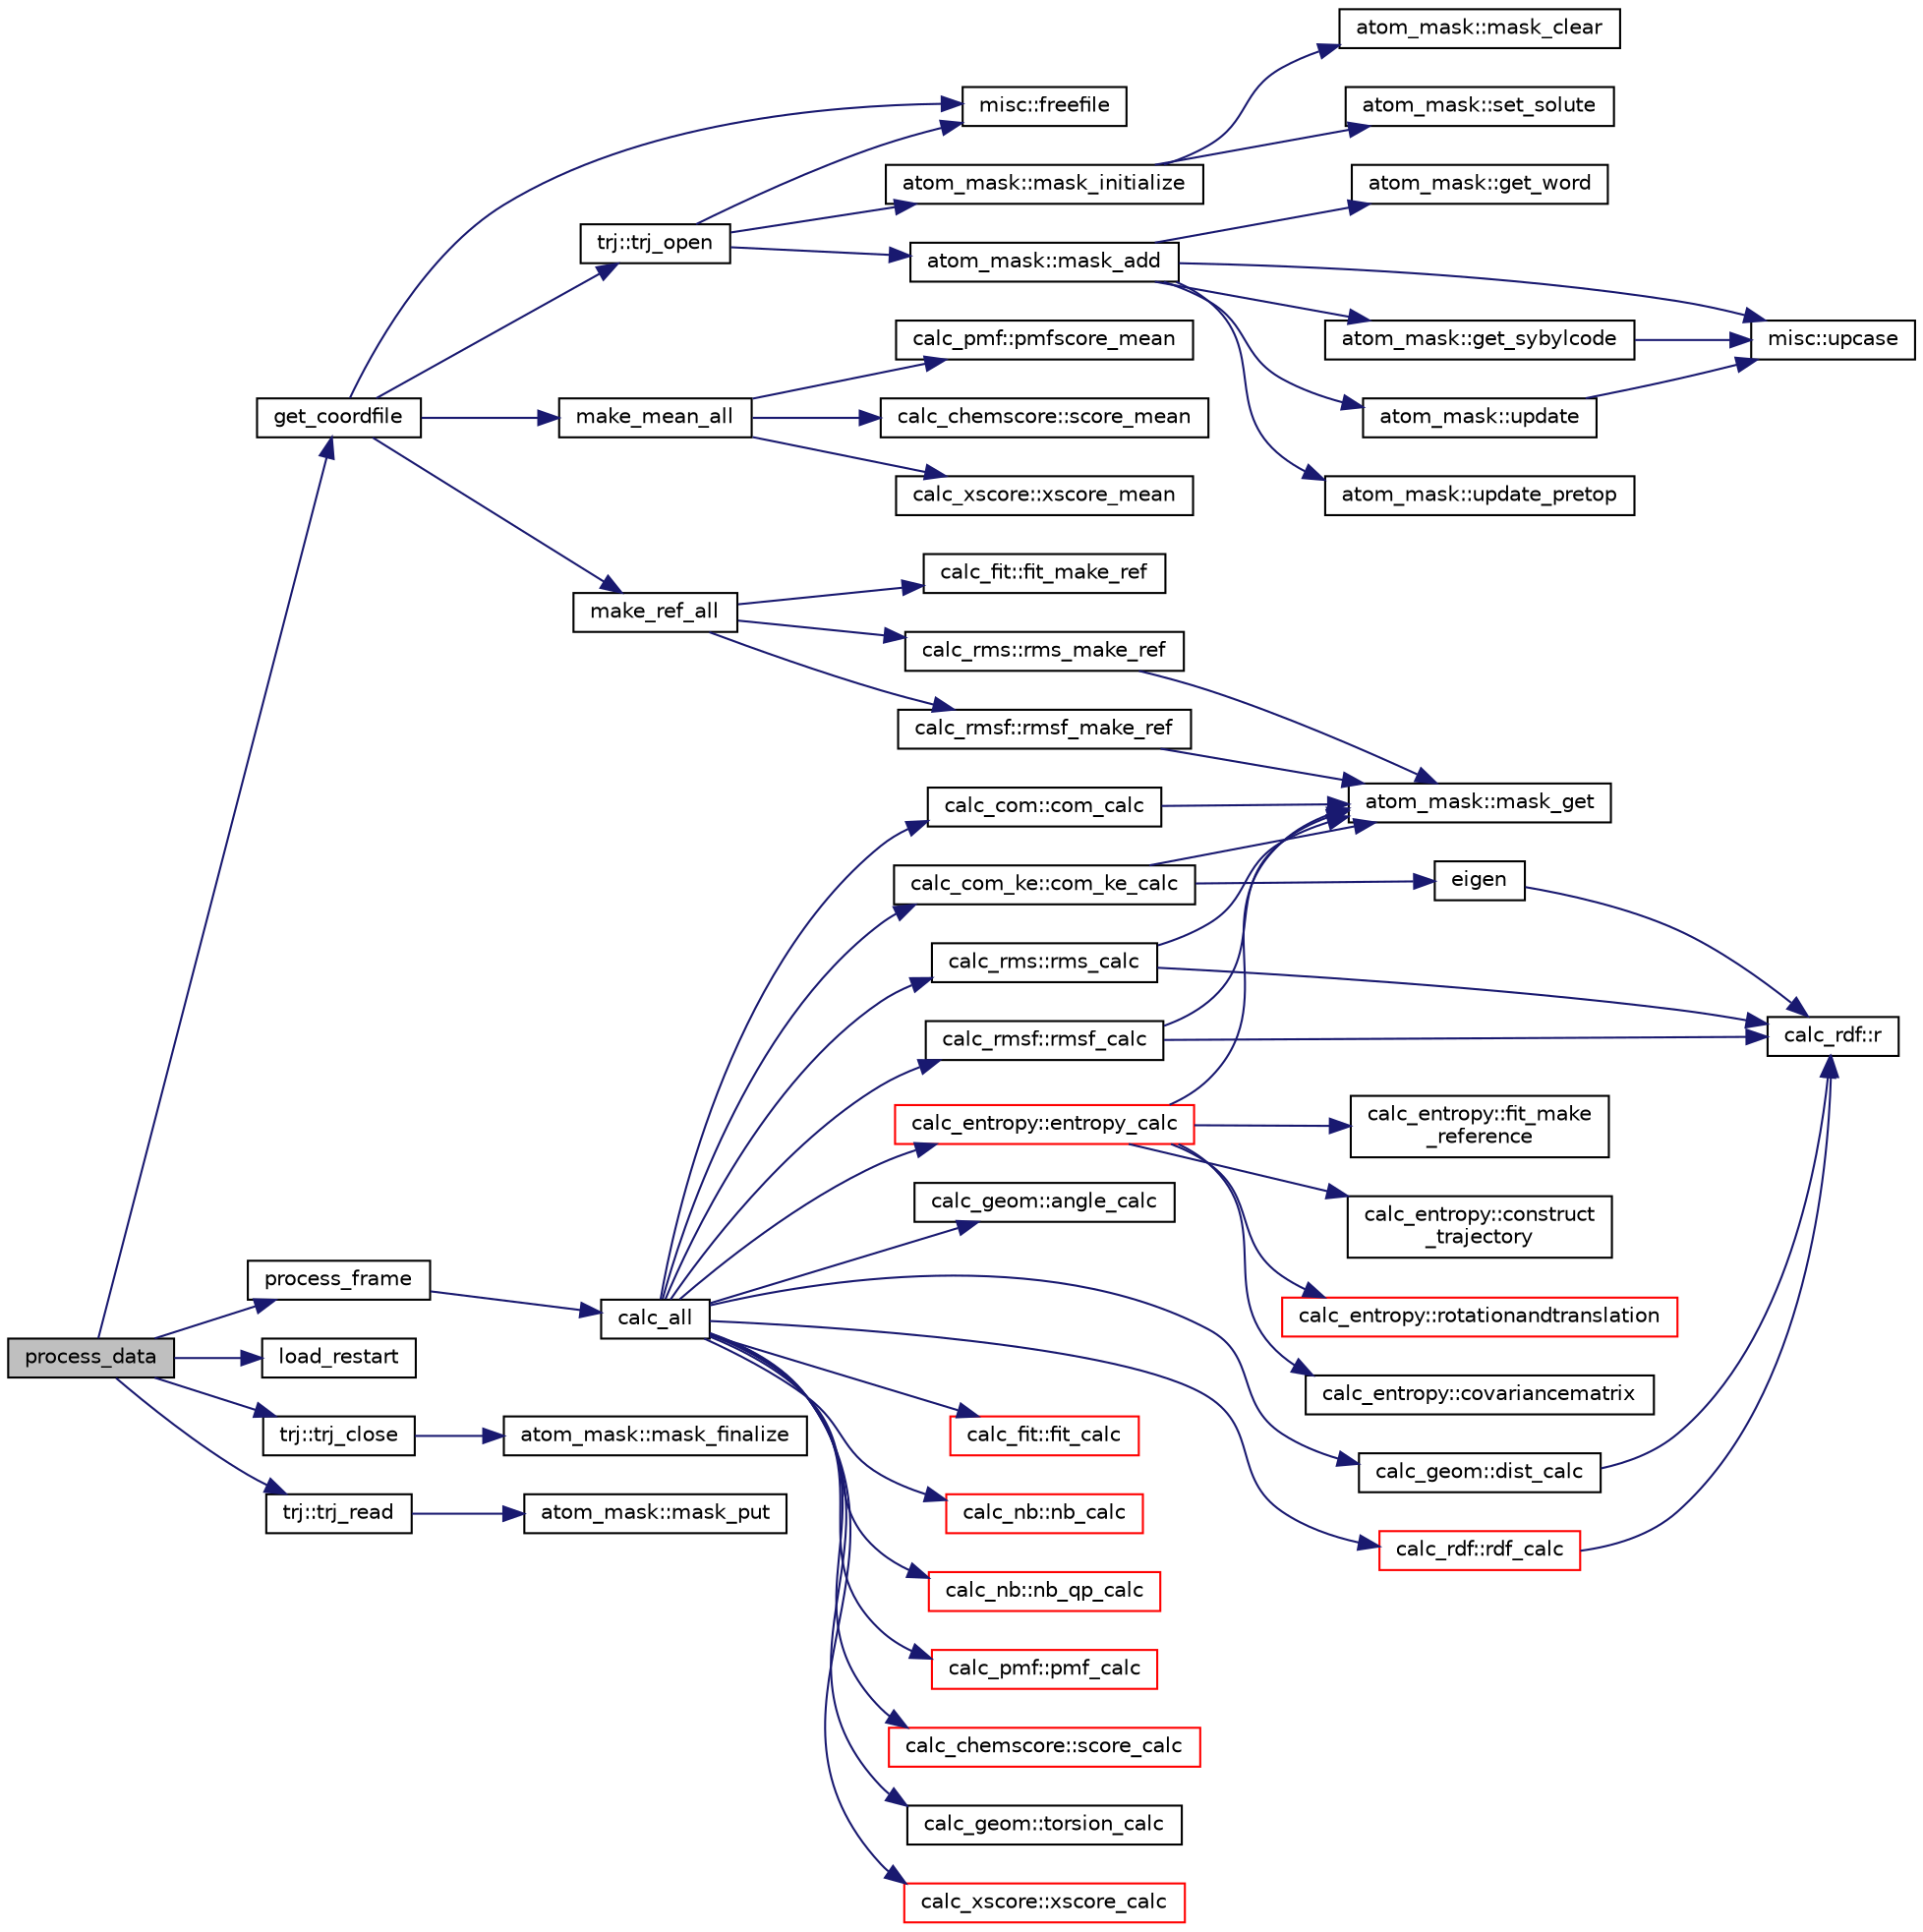 digraph "process_data"
{
  edge [fontname="Helvetica",fontsize="10",labelfontname="Helvetica",labelfontsize="10"];
  node [fontname="Helvetica",fontsize="10",shape=record];
  rankdir="LR";
  Node1 [label="process_data",height=0.2,width=0.4,color="black", fillcolor="grey75", style="filled" fontcolor="black"];
  Node1 -> Node2 [color="midnightblue",fontsize="10",style="solid",fontname="Helvetica"];
  Node2 [label="get_coordfile",height=0.2,width=0.4,color="black", fillcolor="white", style="filled",URL="$qcalc_8f90.html#a1d82cd2a089e1e0ca370862a88297fad"];
  Node2 -> Node3 [color="midnightblue",fontsize="10",style="solid",fontname="Helvetica"];
  Node3 [label="misc::freefile",height=0.2,width=0.4,color="black", fillcolor="white", style="filled",URL="$classmisc.html#aaa874447823dfa2d2c7fcf6eb80ebd70"];
  Node2 -> Node4 [color="midnightblue",fontsize="10",style="solid",fontname="Helvetica"];
  Node4 [label="make_mean_all",height=0.2,width=0.4,color="black", fillcolor="white", style="filled",URL="$qcalc_8f90.html#a164c08954086777fab0abf50fc431b85"];
  Node4 -> Node5 [color="midnightblue",fontsize="10",style="solid",fontname="Helvetica"];
  Node5 [label="calc_pmf::pmfscore_mean",height=0.2,width=0.4,color="black", fillcolor="white", style="filled",URL="$classcalc__pmf.html#aeb687d57198896c002165b074ebd8e16"];
  Node4 -> Node6 [color="midnightblue",fontsize="10",style="solid",fontname="Helvetica"];
  Node6 [label="calc_chemscore::score_mean",height=0.2,width=0.4,color="black", fillcolor="white", style="filled",URL="$classcalc__chemscore.html#a745d266685ca3b123d11d20d0baf1dec"];
  Node4 -> Node7 [color="midnightblue",fontsize="10",style="solid",fontname="Helvetica"];
  Node7 [label="calc_xscore::xscore_mean",height=0.2,width=0.4,color="black", fillcolor="white", style="filled",URL="$classcalc__xscore.html#a9f44d606adb68d2cfa8ada438d0580bd"];
  Node2 -> Node8 [color="midnightblue",fontsize="10",style="solid",fontname="Helvetica"];
  Node8 [label="make_ref_all",height=0.2,width=0.4,color="black", fillcolor="white", style="filled",URL="$qcalc_8f90.html#a804c759c2b0626d4cc6a056e0e1fdb4b"];
  Node8 -> Node9 [color="midnightblue",fontsize="10",style="solid",fontname="Helvetica"];
  Node9 [label="calc_fit::fit_make_ref",height=0.2,width=0.4,color="black", fillcolor="white", style="filled",URL="$classcalc__fit.html#a912b97a094e4dc8e23a38269dbd4f0dc"];
  Node8 -> Node10 [color="midnightblue",fontsize="10",style="solid",fontname="Helvetica"];
  Node10 [label="calc_rms::rms_make_ref",height=0.2,width=0.4,color="black", fillcolor="white", style="filled",URL="$classcalc__rms.html#aa7448d6c01ae57e401ff6ca9cd4cceda"];
  Node10 -> Node11 [color="midnightblue",fontsize="10",style="solid",fontname="Helvetica"];
  Node11 [label="atom_mask::mask_get",height=0.2,width=0.4,color="black", fillcolor="white", style="filled",URL="$classatom__mask.html#a9fb5742f563c05202fb3ac7175f80196"];
  Node8 -> Node12 [color="midnightblue",fontsize="10",style="solid",fontname="Helvetica"];
  Node12 [label="calc_rmsf::rmsf_make_ref",height=0.2,width=0.4,color="black", fillcolor="white", style="filled",URL="$classcalc__rmsf.html#acc914c615c8477f9d4ef1aefce32593b"];
  Node12 -> Node11 [color="midnightblue",fontsize="10",style="solid",fontname="Helvetica"];
  Node2 -> Node13 [color="midnightblue",fontsize="10",style="solid",fontname="Helvetica"];
  Node13 [label="trj::trj_open",height=0.2,width=0.4,color="black", fillcolor="white", style="filled",URL="$classtrj.html#a28cdf7fe7d02d22fcf44b14c41cd292c"];
  Node13 -> Node3 [color="midnightblue",fontsize="10",style="solid",fontname="Helvetica"];
  Node13 -> Node14 [color="midnightblue",fontsize="10",style="solid",fontname="Helvetica"];
  Node14 [label="atom_mask::mask_initialize",height=0.2,width=0.4,color="black", fillcolor="white", style="filled",URL="$classatom__mask.html#a37135eea76c381c4aacee5cc9fbce046"];
  Node14 -> Node15 [color="midnightblue",fontsize="10",style="solid",fontname="Helvetica"];
  Node15 [label="atom_mask::mask_clear",height=0.2,width=0.4,color="black", fillcolor="white", style="filled",URL="$classatom__mask.html#aa33256b4eb2abd74f319e47e7f9c67b8"];
  Node14 -> Node16 [color="midnightblue",fontsize="10",style="solid",fontname="Helvetica"];
  Node16 [label="atom_mask::set_solute",height=0.2,width=0.4,color="black", fillcolor="white", style="filled",URL="$classatom__mask.html#a4d3aff857c97591b916a1ee064cb7cef"];
  Node13 -> Node17 [color="midnightblue",fontsize="10",style="solid",fontname="Helvetica"];
  Node17 [label="atom_mask::mask_add",height=0.2,width=0.4,color="black", fillcolor="white", style="filled",URL="$classatom__mask.html#ad0a7fae4495fbbde287b61adf5b41d62"];
  Node17 -> Node18 [color="midnightblue",fontsize="10",style="solid",fontname="Helvetica"];
  Node18 [label="atom_mask::get_word",height=0.2,width=0.4,color="black", fillcolor="white", style="filled",URL="$classatom__mask.html#adfd3923e784e3ccdebf575c61257f0ea"];
  Node17 -> Node19 [color="midnightblue",fontsize="10",style="solid",fontname="Helvetica"];
  Node19 [label="misc::upcase",height=0.2,width=0.4,color="black", fillcolor="white", style="filled",URL="$classmisc.html#a3d25ef800766f590365955680ff3ba2c"];
  Node17 -> Node20 [color="midnightblue",fontsize="10",style="solid",fontname="Helvetica"];
  Node20 [label="atom_mask::get_sybylcode",height=0.2,width=0.4,color="black", fillcolor="white", style="filled",URL="$classatom__mask.html#a517aeb28af6ea93d97770ace5268b5ee"];
  Node20 -> Node19 [color="midnightblue",fontsize="10",style="solid",fontname="Helvetica"];
  Node17 -> Node21 [color="midnightblue",fontsize="10",style="solid",fontname="Helvetica"];
  Node21 [label="atom_mask::update_pretop",height=0.2,width=0.4,color="black", fillcolor="white", style="filled",URL="$classatom__mask.html#ab6d589c395ac5883f6492a3bb59d61e7"];
  Node17 -> Node22 [color="midnightblue",fontsize="10",style="solid",fontname="Helvetica"];
  Node22 [label="atom_mask::update",height=0.2,width=0.4,color="black", fillcolor="white", style="filled",URL="$classatom__mask.html#a30b962d0b0f89f142ad386569bab3d42"];
  Node22 -> Node19 [color="midnightblue",fontsize="10",style="solid",fontname="Helvetica"];
  Node1 -> Node23 [color="midnightblue",fontsize="10",style="solid",fontname="Helvetica"];
  Node23 [label="load_restart",height=0.2,width=0.4,color="black", fillcolor="white", style="filled",URL="$qcalc_8f90.html#a26df16bfa0021f6226b26f2e715cdb91"];
  Node1 -> Node24 [color="midnightblue",fontsize="10",style="solid",fontname="Helvetica"];
  Node24 [label="process_frame",height=0.2,width=0.4,color="black", fillcolor="white", style="filled",URL="$qcalc_8f90.html#a93dcacb957411ed0d0471fe8a31c60d6"];
  Node24 -> Node25 [color="midnightblue",fontsize="10",style="solid",fontname="Helvetica"];
  Node25 [label="calc_all",height=0.2,width=0.4,color="black", fillcolor="white", style="filled",URL="$qcalc_8f90.html#a5befd1d444d41d7d1e4bf8b297c17ee2"];
  Node25 -> Node26 [color="midnightblue",fontsize="10",style="solid",fontname="Helvetica"];
  Node26 [label="calc_geom::angle_calc",height=0.2,width=0.4,color="black", fillcolor="white", style="filled",URL="$classcalc__geom.html#ac7a76181631ae1bfed15607f66009fe1"];
  Node25 -> Node27 [color="midnightblue",fontsize="10",style="solid",fontname="Helvetica"];
  Node27 [label="calc_com::com_calc",height=0.2,width=0.4,color="black", fillcolor="white", style="filled",URL="$classcalc__com.html#a8d29a63ddb97850c536c8acda9856013"];
  Node27 -> Node11 [color="midnightblue",fontsize="10",style="solid",fontname="Helvetica"];
  Node25 -> Node28 [color="midnightblue",fontsize="10",style="solid",fontname="Helvetica"];
  Node28 [label="calc_com_ke::com_ke_calc",height=0.2,width=0.4,color="black", fillcolor="white", style="filled",URL="$classcalc__com__ke.html#a4721321fae51d63d7da0b33189366be2"];
  Node28 -> Node11 [color="midnightblue",fontsize="10",style="solid",fontname="Helvetica"];
  Node28 -> Node29 [color="midnightblue",fontsize="10",style="solid",fontname="Helvetica"];
  Node29 [label="eigen",height=0.2,width=0.4,color="black", fillcolor="white", style="filled",URL="$eigen_8f90.html#a6235fe5aa226f81d60122047e156250f"];
  Node29 -> Node30 [color="midnightblue",fontsize="10",style="solid",fontname="Helvetica"];
  Node30 [label="calc_rdf::r",height=0.2,width=0.4,color="black", fillcolor="white", style="filled",URL="$classcalc__rdf.html#a203d29eb42a922de8786e02bef09868a"];
  Node25 -> Node31 [color="midnightblue",fontsize="10",style="solid",fontname="Helvetica"];
  Node31 [label="calc_geom::dist_calc",height=0.2,width=0.4,color="black", fillcolor="white", style="filled",URL="$classcalc__geom.html#a944ba8085f76be268d1f09a8d26c8afd"];
  Node31 -> Node30 [color="midnightblue",fontsize="10",style="solid",fontname="Helvetica"];
  Node25 -> Node32 [color="midnightblue",fontsize="10",style="solid",fontname="Helvetica"];
  Node32 [label="calc_entropy::entropy_calc",height=0.2,width=0.4,color="red", fillcolor="white", style="filled",URL="$classcalc__entropy.html#aa0d5bd96bcbb6587c5e1e624674e5e4e"];
  Node32 -> Node33 [color="midnightblue",fontsize="10",style="solid",fontname="Helvetica"];
  Node33 [label="calc_entropy::fit_make\l_reference",height=0.2,width=0.4,color="black", fillcolor="white", style="filled",URL="$classcalc__entropy.html#a874a920bba323f41659a5a5b14988c01"];
  Node32 -> Node34 [color="midnightblue",fontsize="10",style="solid",fontname="Helvetica"];
  Node34 [label="calc_entropy::construct\l_trajectory",height=0.2,width=0.4,color="black", fillcolor="white", style="filled",URL="$classcalc__entropy.html#a2706ab3575d4580b597c79e13eb3bb5d"];
  Node32 -> Node35 [color="midnightblue",fontsize="10",style="solid",fontname="Helvetica"];
  Node35 [label="calc_entropy::rotationandtranslation",height=0.2,width=0.4,color="red", fillcolor="white", style="filled",URL="$classcalc__entropy.html#ac138d87a9a4edec83f075e4ae4525ef6"];
  Node32 -> Node11 [color="midnightblue",fontsize="10",style="solid",fontname="Helvetica"];
  Node32 -> Node36 [color="midnightblue",fontsize="10",style="solid",fontname="Helvetica"];
  Node36 [label="calc_entropy::covariancematrix",height=0.2,width=0.4,color="black", fillcolor="white", style="filled",URL="$classcalc__entropy.html#a3755d627dc2eefc79df4b59a4250ed9a"];
  Node25 -> Node37 [color="midnightblue",fontsize="10",style="solid",fontname="Helvetica"];
  Node37 [label="calc_fit::fit_calc",height=0.2,width=0.4,color="red", fillcolor="white", style="filled",URL="$classcalc__fit.html#a34e3efb2981d1e8ad36d1556e6f69e18"];
  Node25 -> Node38 [color="midnightblue",fontsize="10",style="solid",fontname="Helvetica"];
  Node38 [label="calc_nb::nb_calc",height=0.2,width=0.4,color="red", fillcolor="white", style="filled",URL="$classcalc__nb.html#ab5ed70a50d41bb040e21f2e88ca8a207"];
  Node25 -> Node39 [color="midnightblue",fontsize="10",style="solid",fontname="Helvetica"];
  Node39 [label="calc_nb::nb_qp_calc",height=0.2,width=0.4,color="red", fillcolor="white", style="filled",URL="$classcalc__nb.html#a936e04ca43919cd2cacfd48dbfac7d52"];
  Node25 -> Node40 [color="midnightblue",fontsize="10",style="solid",fontname="Helvetica"];
  Node40 [label="calc_pmf::pmf_calc",height=0.2,width=0.4,color="red", fillcolor="white", style="filled",URL="$classcalc__pmf.html#a0e57d1409c14150ce20ffbf26376a485"];
  Node25 -> Node41 [color="midnightblue",fontsize="10",style="solid",fontname="Helvetica"];
  Node41 [label="calc_rdf::rdf_calc",height=0.2,width=0.4,color="red", fillcolor="white", style="filled",URL="$classcalc__rdf.html#a7ab1dc36ff759913cf0737ae82a2c37b"];
  Node41 -> Node30 [color="midnightblue",fontsize="10",style="solid",fontname="Helvetica"];
  Node25 -> Node42 [color="midnightblue",fontsize="10",style="solid",fontname="Helvetica"];
  Node42 [label="calc_rms::rms_calc",height=0.2,width=0.4,color="black", fillcolor="white", style="filled",URL="$classcalc__rms.html#a79e74aee349411bedf7f3c71a81b25bb"];
  Node42 -> Node11 [color="midnightblue",fontsize="10",style="solid",fontname="Helvetica"];
  Node42 -> Node30 [color="midnightblue",fontsize="10",style="solid",fontname="Helvetica"];
  Node25 -> Node43 [color="midnightblue",fontsize="10",style="solid",fontname="Helvetica"];
  Node43 [label="calc_rmsf::rmsf_calc",height=0.2,width=0.4,color="black", fillcolor="white", style="filled",URL="$classcalc__rmsf.html#aa06c01d8ab8a9c1e62fe92d36c9a6fc4"];
  Node43 -> Node11 [color="midnightblue",fontsize="10",style="solid",fontname="Helvetica"];
  Node43 -> Node30 [color="midnightblue",fontsize="10",style="solid",fontname="Helvetica"];
  Node25 -> Node44 [color="midnightblue",fontsize="10",style="solid",fontname="Helvetica"];
  Node44 [label="calc_chemscore::score_calc",height=0.2,width=0.4,color="red", fillcolor="white", style="filled",URL="$classcalc__chemscore.html#a678c1ccc18920a66c00a8fe528997561"];
  Node25 -> Node45 [color="midnightblue",fontsize="10",style="solid",fontname="Helvetica"];
  Node45 [label="calc_geom::torsion_calc",height=0.2,width=0.4,color="black", fillcolor="white", style="filled",URL="$classcalc__geom.html#a7b26a568cc21cfccd5c6bc8c421c31b7"];
  Node25 -> Node46 [color="midnightblue",fontsize="10",style="solid",fontname="Helvetica"];
  Node46 [label="calc_xscore::xscore_calc",height=0.2,width=0.4,color="red", fillcolor="white", style="filled",URL="$classcalc__xscore.html#a1f2c852d7a1ed801d7b14ce6205a384e"];
  Node1 -> Node47 [color="midnightblue",fontsize="10",style="solid",fontname="Helvetica"];
  Node47 [label="trj::trj_close",height=0.2,width=0.4,color="black", fillcolor="white", style="filled",URL="$classtrj.html#a0e950363c678b3b896b3484d1ffa298e"];
  Node47 -> Node48 [color="midnightblue",fontsize="10",style="solid",fontname="Helvetica"];
  Node48 [label="atom_mask::mask_finalize",height=0.2,width=0.4,color="black", fillcolor="white", style="filled",URL="$classatom__mask.html#a7059cec5e1eecb2536e9cac6d5fb8ce0"];
  Node1 -> Node49 [color="midnightblue",fontsize="10",style="solid",fontname="Helvetica"];
  Node49 [label="trj::trj_read",height=0.2,width=0.4,color="black", fillcolor="white", style="filled",URL="$classtrj.html#a87cdf9b41b59045660320062201537c0"];
  Node49 -> Node50 [color="midnightblue",fontsize="10",style="solid",fontname="Helvetica"];
  Node50 [label="atom_mask::mask_put",height=0.2,width=0.4,color="black", fillcolor="white", style="filled",URL="$classatom__mask.html#acf07e23d62def4b7355c98065ba086ea"];
}
